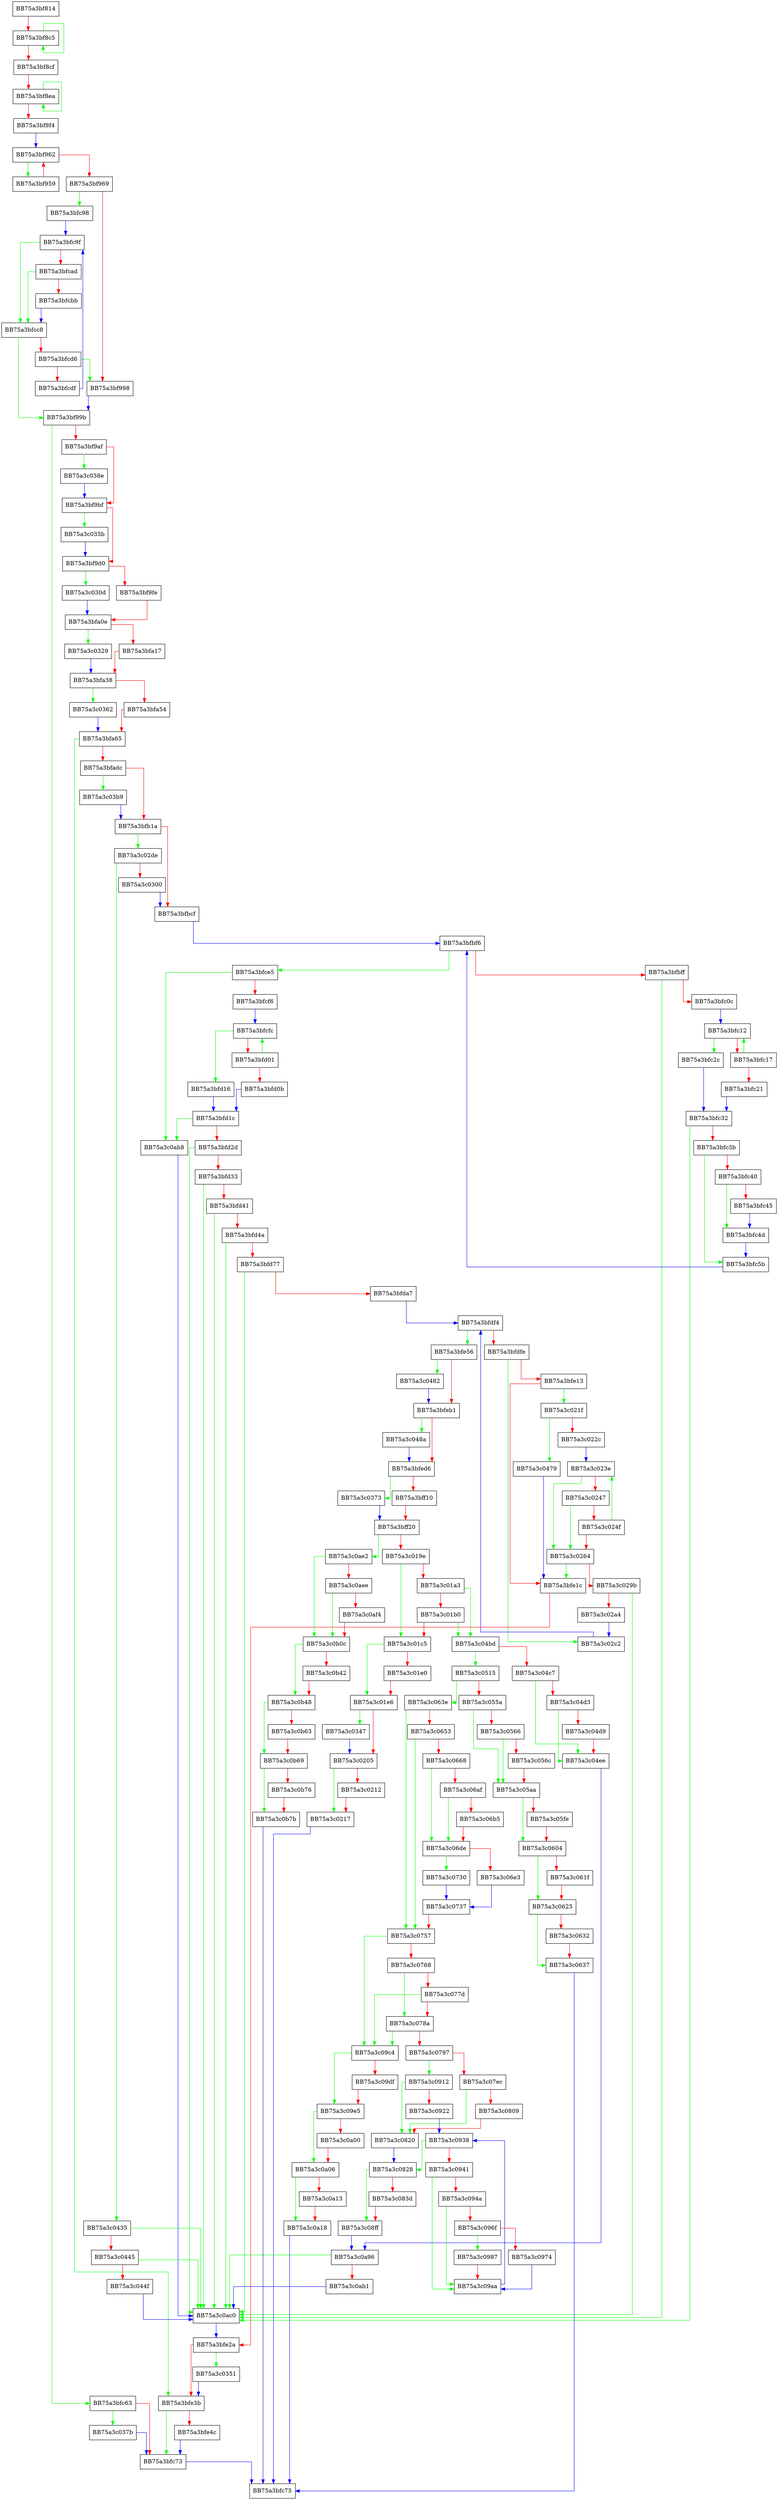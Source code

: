digraph ScanCmdLine {
  node [shape="box"];
  graph [splines=ortho];
  BB75a3bf814 -> BB75a3bf8c5 [color="red"];
  BB75a3bf8c5 -> BB75a3bf8c5 [color="green"];
  BB75a3bf8c5 -> BB75a3bf8cf [color="red"];
  BB75a3bf8cf -> BB75a3bf8ea [color="red"];
  BB75a3bf8ea -> BB75a3bf8ea [color="green"];
  BB75a3bf8ea -> BB75a3bf8f4 [color="red"];
  BB75a3bf8f4 -> BB75a3bf962 [color="blue"];
  BB75a3bf959 -> BB75a3bf962 [color="red"];
  BB75a3bf962 -> BB75a3bf959 [color="green"];
  BB75a3bf962 -> BB75a3bf969 [color="red"];
  BB75a3bf969 -> BB75a3bfc98 [color="green"];
  BB75a3bf969 -> BB75a3bf998 [color="red"];
  BB75a3bf998 -> BB75a3bf99b [color="blue"];
  BB75a3bf99b -> BB75a3bfc63 [color="green"];
  BB75a3bf99b -> BB75a3bf9af [color="red"];
  BB75a3bf9af -> BB75a3c038e [color="green"];
  BB75a3bf9af -> BB75a3bf9bf [color="red"];
  BB75a3bf9bf -> BB75a3c035b [color="green"];
  BB75a3bf9bf -> BB75a3bf9d0 [color="red"];
  BB75a3bf9d0 -> BB75a3c030d [color="green"];
  BB75a3bf9d0 -> BB75a3bf9fe [color="red"];
  BB75a3bf9fe -> BB75a3bfa0e [color="red"];
  BB75a3bfa0e -> BB75a3c0329 [color="green"];
  BB75a3bfa0e -> BB75a3bfa17 [color="red"];
  BB75a3bfa17 -> BB75a3bfa38 [color="red"];
  BB75a3bfa38 -> BB75a3c0362 [color="green"];
  BB75a3bfa38 -> BB75a3bfa54 [color="red"];
  BB75a3bfa54 -> BB75a3bfa65 [color="red"];
  BB75a3bfa65 -> BB75a3bfe3b [color="green"];
  BB75a3bfa65 -> BB75a3bfadc [color="red"];
  BB75a3bfadc -> BB75a3c03b9 [color="green"];
  BB75a3bfadc -> BB75a3bfb1a [color="red"];
  BB75a3bfb1a -> BB75a3c02de [color="green"];
  BB75a3bfb1a -> BB75a3bfbcf [color="red"];
  BB75a3bfbcf -> BB75a3bfbf6 [color="blue"];
  BB75a3bfbf6 -> BB75a3bfce5 [color="green"];
  BB75a3bfbf6 -> BB75a3bfbff [color="red"];
  BB75a3bfbff -> BB75a3c0ac0 [color="green"];
  BB75a3bfbff -> BB75a3bfc0c [color="red"];
  BB75a3bfc0c -> BB75a3bfc12 [color="blue"];
  BB75a3bfc12 -> BB75a3bfc2c [color="green"];
  BB75a3bfc12 -> BB75a3bfc17 [color="red"];
  BB75a3bfc17 -> BB75a3bfc12 [color="green"];
  BB75a3bfc17 -> BB75a3bfc21 [color="red"];
  BB75a3bfc21 -> BB75a3bfc32 [color="blue"];
  BB75a3bfc2c -> BB75a3bfc32 [color="blue"];
  BB75a3bfc32 -> BB75a3c0ac0 [color="green"];
  BB75a3bfc32 -> BB75a3bfc3b [color="red"];
  BB75a3bfc3b -> BB75a3bfc5b [color="green"];
  BB75a3bfc3b -> BB75a3bfc40 [color="red"];
  BB75a3bfc40 -> BB75a3bfc4d [color="green"];
  BB75a3bfc40 -> BB75a3bfc45 [color="red"];
  BB75a3bfc45 -> BB75a3bfc4d [color="blue"];
  BB75a3bfc4d -> BB75a3bfc5b [color="blue"];
  BB75a3bfc5b -> BB75a3bfbf6 [color="blue"];
  BB75a3bfc63 -> BB75a3c037b [color="green"];
  BB75a3bfc63 -> BB75a3bfc73 [color="red"];
  BB75a3bfc73 -> BB75a3bfc75 [color="blue"];
  BB75a3bfc98 -> BB75a3bfc9f [color="blue"];
  BB75a3bfc9f -> BB75a3bfcc8 [color="green"];
  BB75a3bfc9f -> BB75a3bfcad [color="red"];
  BB75a3bfcad -> BB75a3bfcc8 [color="green"];
  BB75a3bfcad -> BB75a3bfcbb [color="red"];
  BB75a3bfcbb -> BB75a3bfcc8 [color="blue"];
  BB75a3bfcc8 -> BB75a3bf99b [color="green"];
  BB75a3bfcc8 -> BB75a3bfcd6 [color="red"];
  BB75a3bfcd6 -> BB75a3bf998 [color="green"];
  BB75a3bfcd6 -> BB75a3bfcdf [color="red"];
  BB75a3bfcdf -> BB75a3bfc9f [color="blue"];
  BB75a3bfce5 -> BB75a3c0ab8 [color="green"];
  BB75a3bfce5 -> BB75a3bfcf6 [color="red"];
  BB75a3bfcf6 -> BB75a3bfcfc [color="blue"];
  BB75a3bfcfc -> BB75a3bfd16 [color="green"];
  BB75a3bfcfc -> BB75a3bfd01 [color="red"];
  BB75a3bfd01 -> BB75a3bfcfc [color="green"];
  BB75a3bfd01 -> BB75a3bfd0b [color="red"];
  BB75a3bfd0b -> BB75a3bfd1c [color="blue"];
  BB75a3bfd16 -> BB75a3bfd1c [color="blue"];
  BB75a3bfd1c -> BB75a3c0ab8 [color="green"];
  BB75a3bfd1c -> BB75a3bfd2d [color="red"];
  BB75a3bfd2d -> BB75a3c0ac0 [color="green"];
  BB75a3bfd2d -> BB75a3bfd33 [color="red"];
  BB75a3bfd33 -> BB75a3c0ac0 [color="green"];
  BB75a3bfd33 -> BB75a3bfd41 [color="red"];
  BB75a3bfd41 -> BB75a3c0ac0 [color="green"];
  BB75a3bfd41 -> BB75a3bfd4a [color="red"];
  BB75a3bfd4a -> BB75a3c0ac0 [color="green"];
  BB75a3bfd4a -> BB75a3bfd77 [color="red"];
  BB75a3bfd77 -> BB75a3c0ac0 [color="green"];
  BB75a3bfd77 -> BB75a3bfda7 [color="red"];
  BB75a3bfda7 -> BB75a3bfdf4 [color="blue"];
  BB75a3bfdf4 -> BB75a3bfe56 [color="green"];
  BB75a3bfdf4 -> BB75a3bfdfe [color="red"];
  BB75a3bfdfe -> BB75a3c02c2 [color="green"];
  BB75a3bfdfe -> BB75a3bfe13 [color="red"];
  BB75a3bfe13 -> BB75a3c021f [color="green"];
  BB75a3bfe13 -> BB75a3bfe1c [color="red"];
  BB75a3bfe1c -> BB75a3bfe2a [color="red"];
  BB75a3bfe2a -> BB75a3c0351 [color="green"];
  BB75a3bfe2a -> BB75a3bfe3b [color="red"];
  BB75a3bfe3b -> BB75a3bfc73 [color="green"];
  BB75a3bfe3b -> BB75a3bfe4c [color="red"];
  BB75a3bfe4c -> BB75a3bfc73 [color="blue"];
  BB75a3bfe56 -> BB75a3c0482 [color="green"];
  BB75a3bfe56 -> BB75a3bfeb1 [color="red"];
  BB75a3bfeb1 -> BB75a3c048a [color="green"];
  BB75a3bfeb1 -> BB75a3bfed6 [color="red"];
  BB75a3bfed6 -> BB75a3c0373 [color="green"];
  BB75a3bfed6 -> BB75a3bff10 [color="red"];
  BB75a3bff10 -> BB75a3bff20 [color="red"];
  BB75a3bff20 -> BB75a3c0ae2 [color="green"];
  BB75a3bff20 -> BB75a3c019e [color="red"];
  BB75a3c019e -> BB75a3c01c5 [color="green"];
  BB75a3c019e -> BB75a3c01a3 [color="red"];
  BB75a3c01a3 -> BB75a3c04bd [color="green"];
  BB75a3c01a3 -> BB75a3c01b0 [color="red"];
  BB75a3c01b0 -> BB75a3c04bd [color="green"];
  BB75a3c01b0 -> BB75a3c01c5 [color="red"];
  BB75a3c01c5 -> BB75a3c01e6 [color="green"];
  BB75a3c01c5 -> BB75a3c01e0 [color="red"];
  BB75a3c01e0 -> BB75a3c01e6 [color="red"];
  BB75a3c01e6 -> BB75a3c0347 [color="green"];
  BB75a3c01e6 -> BB75a3c0205 [color="red"];
  BB75a3c0205 -> BB75a3c0217 [color="green"];
  BB75a3c0205 -> BB75a3c0212 [color="red"];
  BB75a3c0212 -> BB75a3c0217 [color="red"];
  BB75a3c0217 -> BB75a3bfc75 [color="blue"];
  BB75a3c021f -> BB75a3c0479 [color="green"];
  BB75a3c021f -> BB75a3c022c [color="red"];
  BB75a3c022c -> BB75a3c023e [color="blue"];
  BB75a3c023e -> BB75a3c0264 [color="green"];
  BB75a3c023e -> BB75a3c0247 [color="red"];
  BB75a3c0247 -> BB75a3c0264 [color="green"];
  BB75a3c0247 -> BB75a3c024f [color="red"];
  BB75a3c024f -> BB75a3c023e [color="green"];
  BB75a3c024f -> BB75a3c0264 [color="red"];
  BB75a3c0264 -> BB75a3bfe1c [color="green"];
  BB75a3c0264 -> BB75a3c029b [color="red"];
  BB75a3c029b -> BB75a3c0ac0 [color="green"];
  BB75a3c029b -> BB75a3c02a4 [color="red"];
  BB75a3c02a4 -> BB75a3c02c2 [color="blue"];
  BB75a3c02c2 -> BB75a3bfdf4 [color="blue"];
  BB75a3c02de -> BB75a3c0435 [color="green"];
  BB75a3c02de -> BB75a3c0300 [color="red"];
  BB75a3c0300 -> BB75a3bfbcf [color="blue"];
  BB75a3c030d -> BB75a3bfa0e [color="blue"];
  BB75a3c0329 -> BB75a3bfa38 [color="blue"];
  BB75a3c0347 -> BB75a3c0205 [color="blue"];
  BB75a3c0351 -> BB75a3bfe3b [color="blue"];
  BB75a3c035b -> BB75a3bf9d0 [color="blue"];
  BB75a3c0362 -> BB75a3bfa65 [color="blue"];
  BB75a3c0373 -> BB75a3bff20 [color="blue"];
  BB75a3c037b -> BB75a3bfc73 [color="blue"];
  BB75a3c038e -> BB75a3bf9bf [color="blue"];
  BB75a3c03b9 -> BB75a3bfb1a [color="blue"];
  BB75a3c0435 -> BB75a3c0ac0 [color="green"];
  BB75a3c0435 -> BB75a3c0445 [color="red"];
  BB75a3c0445 -> BB75a3c0ac0 [color="green"];
  BB75a3c0445 -> BB75a3c044f [color="red"];
  BB75a3c044f -> BB75a3c0ac0 [color="blue"];
  BB75a3c0479 -> BB75a3bfe1c [color="blue"];
  BB75a3c0482 -> BB75a3bfeb1 [color="blue"];
  BB75a3c048a -> BB75a3bfed6 [color="blue"];
  BB75a3c04bd -> BB75a3c0515 [color="green"];
  BB75a3c04bd -> BB75a3c04c7 [color="red"];
  BB75a3c04c7 -> BB75a3c04ee [color="green"];
  BB75a3c04c7 -> BB75a3c04d3 [color="red"];
  BB75a3c04d3 -> BB75a3c04ee [color="green"];
  BB75a3c04d3 -> BB75a3c04d9 [color="red"];
  BB75a3c04d9 -> BB75a3c04ee [color="red"];
  BB75a3c04ee -> BB75a3c0a96 [color="blue"];
  BB75a3c0515 -> BB75a3c063e [color="green"];
  BB75a3c0515 -> BB75a3c055a [color="red"];
  BB75a3c055a -> BB75a3c05aa [color="green"];
  BB75a3c055a -> BB75a3c0566 [color="red"];
  BB75a3c0566 -> BB75a3c05aa [color="green"];
  BB75a3c0566 -> BB75a3c056c [color="red"];
  BB75a3c056c -> BB75a3c05aa [color="red"];
  BB75a3c05aa -> BB75a3c0604 [color="green"];
  BB75a3c05aa -> BB75a3c05fe [color="red"];
  BB75a3c05fe -> BB75a3c0604 [color="red"];
  BB75a3c0604 -> BB75a3c0625 [color="green"];
  BB75a3c0604 -> BB75a3c061f [color="red"];
  BB75a3c061f -> BB75a3c0625 [color="red"];
  BB75a3c0625 -> BB75a3c0637 [color="green"];
  BB75a3c0625 -> BB75a3c0632 [color="red"];
  BB75a3c0632 -> BB75a3c0637 [color="red"];
  BB75a3c0637 -> BB75a3bfc75 [color="blue"];
  BB75a3c063e -> BB75a3c0757 [color="green"];
  BB75a3c063e -> BB75a3c0653 [color="red"];
  BB75a3c0653 -> BB75a3c0757 [color="green"];
  BB75a3c0653 -> BB75a3c0668 [color="red"];
  BB75a3c0668 -> BB75a3c06de [color="green"];
  BB75a3c0668 -> BB75a3c06af [color="red"];
  BB75a3c06af -> BB75a3c06de [color="green"];
  BB75a3c06af -> BB75a3c06b5 [color="red"];
  BB75a3c06b5 -> BB75a3c06de [color="red"];
  BB75a3c06de -> BB75a3c0730 [color="green"];
  BB75a3c06de -> BB75a3c06e3 [color="red"];
  BB75a3c06e3 -> BB75a3c0737 [color="blue"];
  BB75a3c0730 -> BB75a3c0737 [color="blue"];
  BB75a3c0737 -> BB75a3c0757 [color="red"];
  BB75a3c0757 -> BB75a3c09c4 [color="green"];
  BB75a3c0757 -> BB75a3c0768 [color="red"];
  BB75a3c0768 -> BB75a3c078a [color="green"];
  BB75a3c0768 -> BB75a3c077d [color="red"];
  BB75a3c077d -> BB75a3c09c4 [color="green"];
  BB75a3c077d -> BB75a3c078a [color="red"];
  BB75a3c078a -> BB75a3c09c4 [color="green"];
  BB75a3c078a -> BB75a3c0797 [color="red"];
  BB75a3c0797 -> BB75a3c0912 [color="green"];
  BB75a3c0797 -> BB75a3c07ec [color="red"];
  BB75a3c07ec -> BB75a3c0820 [color="green"];
  BB75a3c07ec -> BB75a3c0809 [color="red"];
  BB75a3c0809 -> BB75a3c0820 [color="red"];
  BB75a3c0820 -> BB75a3c0828 [color="blue"];
  BB75a3c0828 -> BB75a3c08ff [color="green"];
  BB75a3c0828 -> BB75a3c083d [color="red"];
  BB75a3c083d -> BB75a3c08ff [color="red"];
  BB75a3c08ff -> BB75a3c0a96 [color="blue"];
  BB75a3c0912 -> BB75a3c0820 [color="green"];
  BB75a3c0912 -> BB75a3c0922 [color="red"];
  BB75a3c0922 -> BB75a3c0938 [color="blue"];
  BB75a3c0938 -> BB75a3c0828 [color="green"];
  BB75a3c0938 -> BB75a3c0941 [color="red"];
  BB75a3c0941 -> BB75a3c09aa [color="green"];
  BB75a3c0941 -> BB75a3c094a [color="red"];
  BB75a3c094a -> BB75a3c09aa [color="green"];
  BB75a3c094a -> BB75a3c096f [color="red"];
  BB75a3c096f -> BB75a3c0987 [color="green"];
  BB75a3c096f -> BB75a3c0974 [color="red"];
  BB75a3c0974 -> BB75a3c09aa [color="blue"];
  BB75a3c0987 -> BB75a3c09aa [color="red"];
  BB75a3c09aa -> BB75a3c0938 [color="blue"];
  BB75a3c09c4 -> BB75a3c09e5 [color="green"];
  BB75a3c09c4 -> BB75a3c09df [color="red"];
  BB75a3c09df -> BB75a3c09e5 [color="red"];
  BB75a3c09e5 -> BB75a3c0a06 [color="green"];
  BB75a3c09e5 -> BB75a3c0a00 [color="red"];
  BB75a3c0a00 -> BB75a3c0a06 [color="red"];
  BB75a3c0a06 -> BB75a3c0a18 [color="green"];
  BB75a3c0a06 -> BB75a3c0a13 [color="red"];
  BB75a3c0a13 -> BB75a3c0a18 [color="red"];
  BB75a3c0a18 -> BB75a3bfc75 [color="blue"];
  BB75a3c0a96 -> BB75a3c0ac0 [color="green"];
  BB75a3c0a96 -> BB75a3c0ab1 [color="red"];
  BB75a3c0ab1 -> BB75a3c0ac0 [color="blue"];
  BB75a3c0ab8 -> BB75a3c0ac0 [color="blue"];
  BB75a3c0ac0 -> BB75a3bfe2a [color="blue"];
  BB75a3c0ae2 -> BB75a3c0b0c [color="green"];
  BB75a3c0ae2 -> BB75a3c0aee [color="red"];
  BB75a3c0aee -> BB75a3c0b0c [color="green"];
  BB75a3c0aee -> BB75a3c0af4 [color="red"];
  BB75a3c0af4 -> BB75a3c0b0c [color="red"];
  BB75a3c0b0c -> BB75a3c0b48 [color="green"];
  BB75a3c0b0c -> BB75a3c0b42 [color="red"];
  BB75a3c0b42 -> BB75a3c0b48 [color="red"];
  BB75a3c0b48 -> BB75a3c0b69 [color="green"];
  BB75a3c0b48 -> BB75a3c0b63 [color="red"];
  BB75a3c0b63 -> BB75a3c0b69 [color="red"];
  BB75a3c0b69 -> BB75a3c0b7b [color="green"];
  BB75a3c0b69 -> BB75a3c0b76 [color="red"];
  BB75a3c0b76 -> BB75a3c0b7b [color="red"];
  BB75a3c0b7b -> BB75a3bfc75 [color="blue"];
}